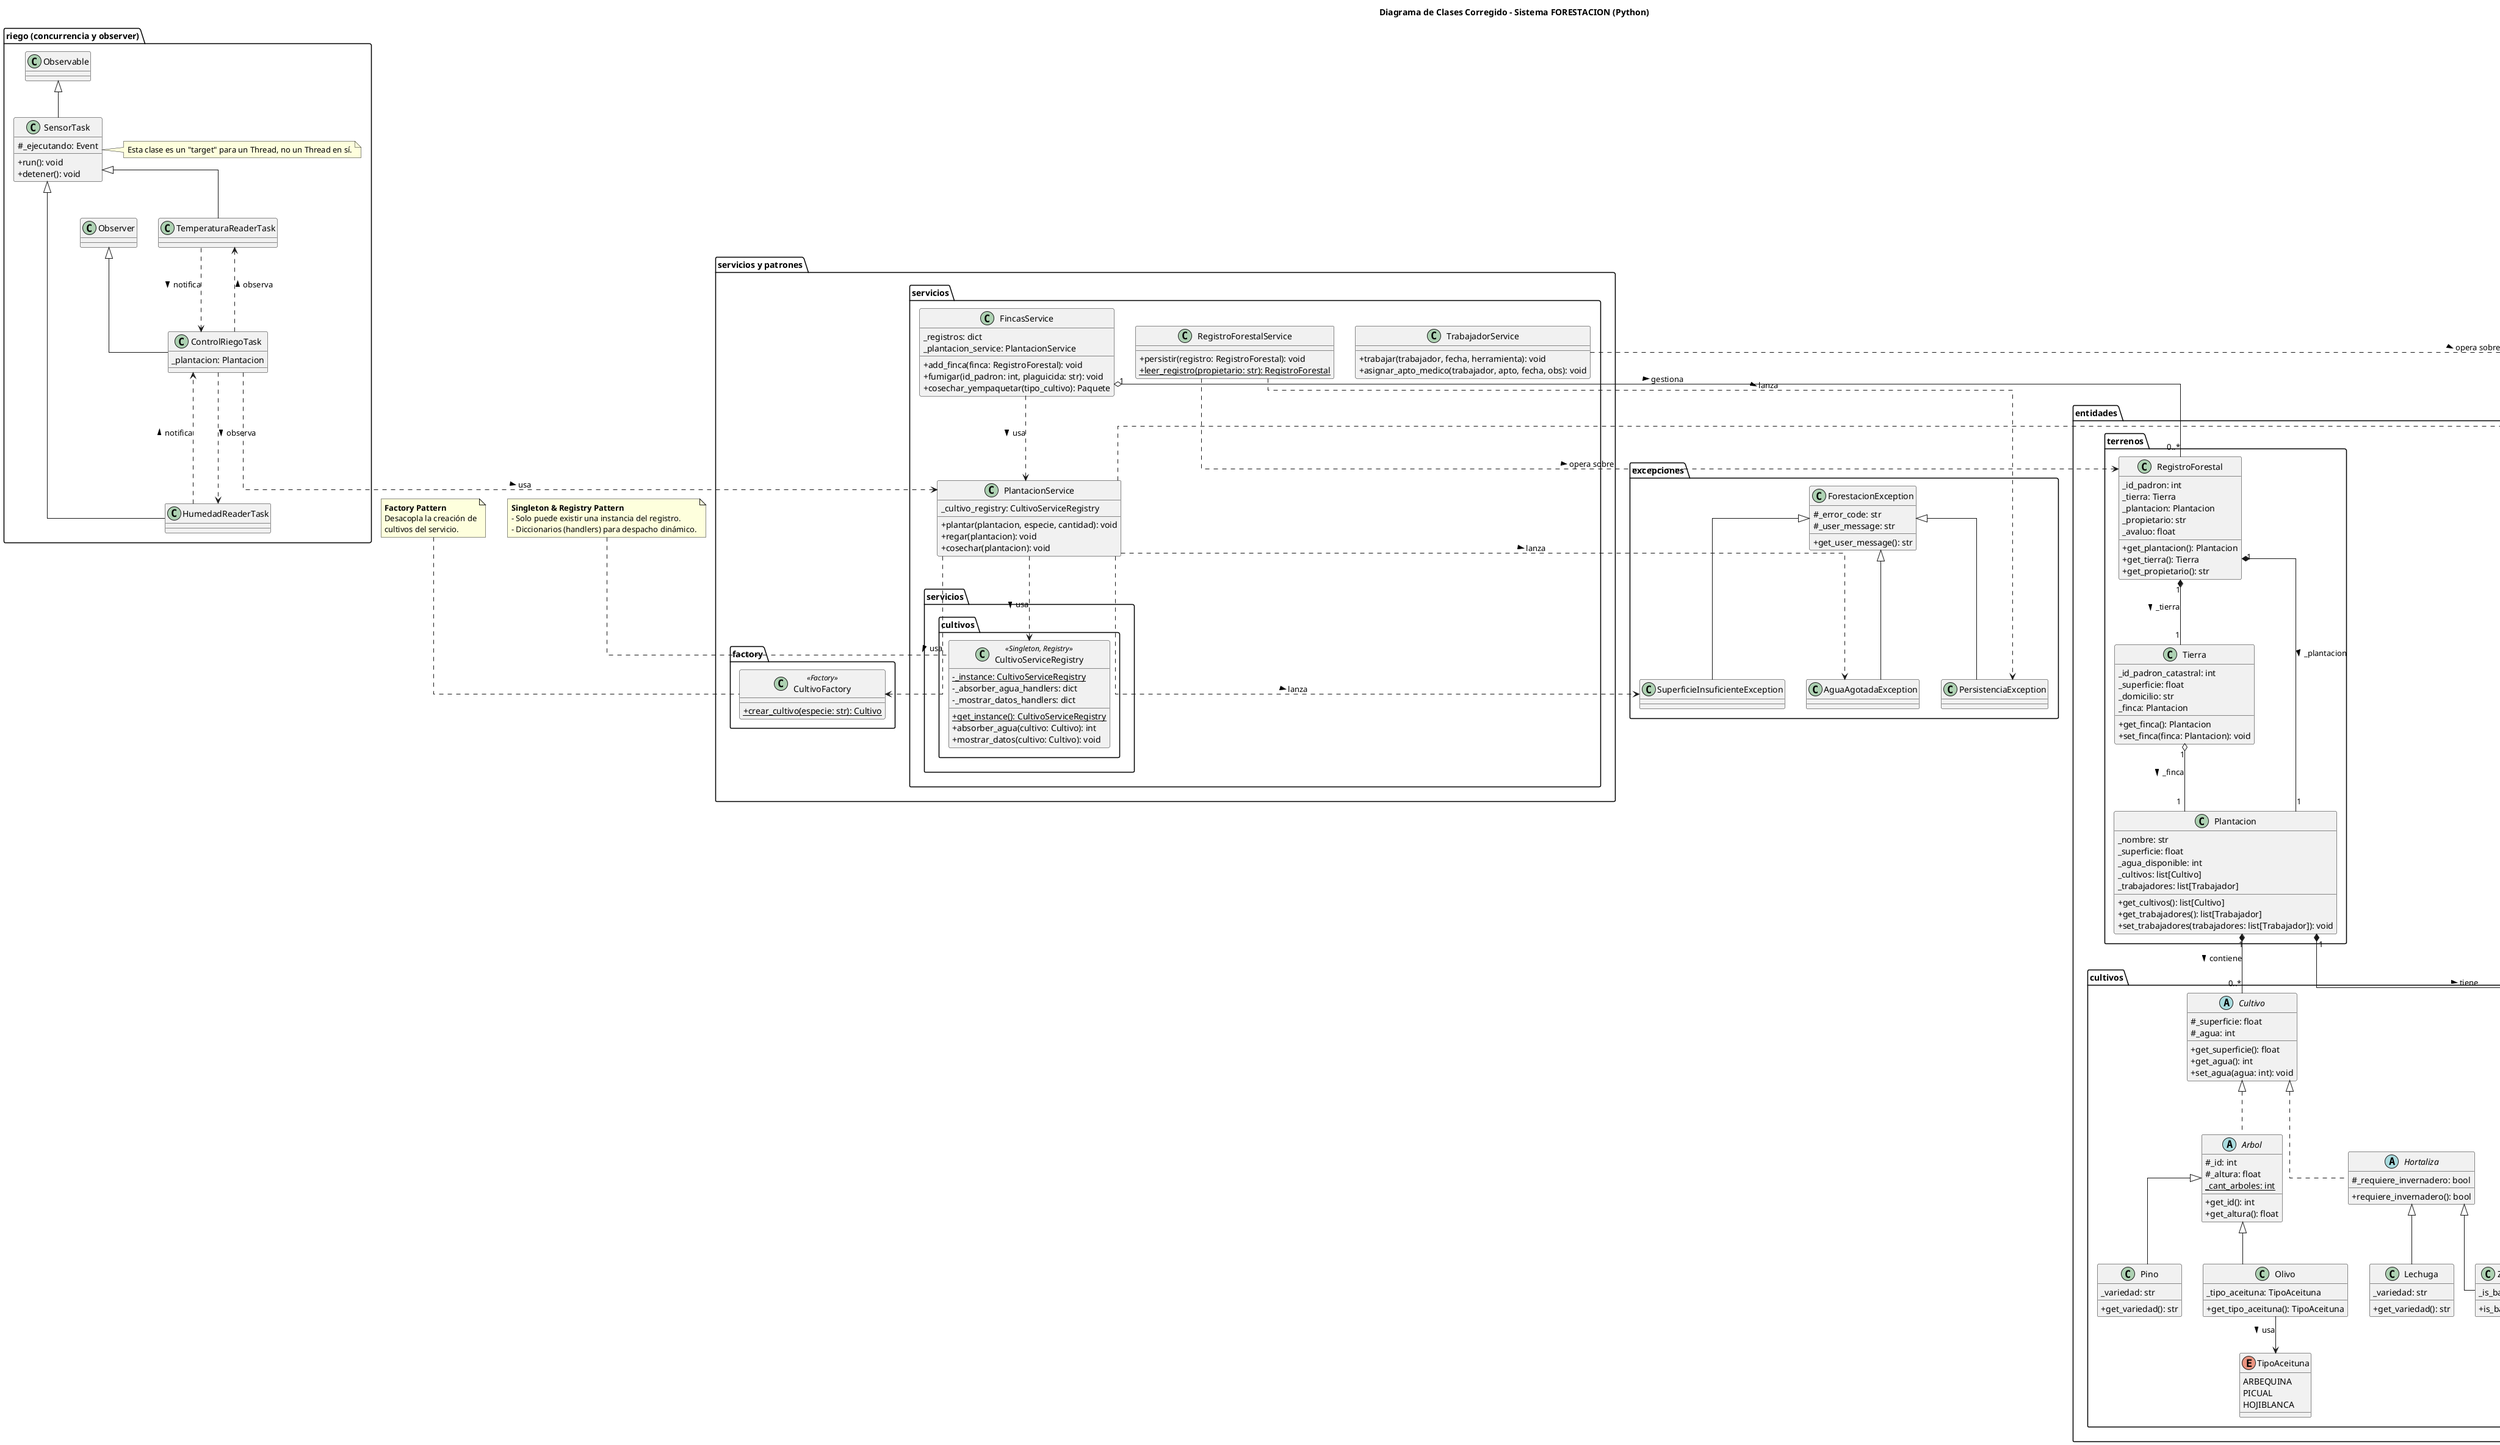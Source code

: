 @startuml diagramaClases
title Diagrama de Clases Corregido - Sistema FORESTACION (Python)
skinparam classAttributeIconSize 0
skinparam linetype ortho

' ===== PAQUETE ENTIDADES - CULTIVOS =====
package "entidades.cultivos" {
    abstract class Cultivo {
        #_superficie: float
        #_agua: int
        +get_superficie(): float
        +get_agua(): int
        +set_agua(agua: int): void
    }

    abstract class Arbol {
        #_id: int
        #_altura: float
        {static} _cant_arboles: int
        +get_id(): int
        +get_altura(): float
    }

    abstract class Hortaliza {
        #_requiere_invernadero: bool
        +requiere_invernadero(): bool
    }

    class Pino {
        _variedad: str
        +get_variedad(): str
    }

    class Olivo {
        _tipo_aceituna: TipoAceituna
        +get_tipo_aceituna(): TipoAceituna
    }

    class Lechuga {
        _variedad: str
        +get_variedad(): str
    }

    class Zanahoria {
        _is_baby: bool
        +is_baby(): bool
    }

    enum TipoAceituna {
        ARBEQUINA
        PICUAL
        HOJIBLANCA
    }
}

' ===== PAQUETE ENTIDADES - TERRENOS =====
package "entidades.terrenos" {
    class Tierra {
        _id_padron_catastral: int
        _superficie: float
        _domicilio: str
        _finca: Plantacion
        +get_finca(): Plantacion
        +set_finca(finca: Plantacion): void
    }

    class Plantacion {
        _nombre: str
        _superficie: float
        _agua_disponible: int
        _cultivos: list[Cultivo]
        _trabajadores: list[Trabajador]
        +get_cultivos(): list[Cultivo]
        +get_trabajadores(): list[Trabajador]
        +set_trabajadores(trabajadores: list[Trabajador]): void
    }

    class RegistroForestal {
        _id_padron: int
        _tierra: Tierra
        _plantacion: Plantacion
        _propietario: str
        _avaluo: float
        +get_plantacion(): Plantacion
        +get_tierra(): Tierra
        +get_propietario(): str
    }
}

' ===== PAQUETE ENTIDADES - PERSONAL =====
package "entidades.personal" {
    class Trabajador {
        _dni: int
        _nombre: str
        _apto_medico: AptoMedico
        _tareas: list[Tarea]
        +get_nombre(): str
        +get_apto_medico(): AptoMedico
        +set_apto_medico(apto: AptoMedico): void
    }

    class AptoMedico {
        _apto: bool
        _fecha_emision: date
        _observaciones: str
        +esta_apto(): bool
    }

    class Tarea {
        _id: int
        _fecha: date
        _descripcion: str
        _estado: bool
        +is_completada(): bool
        +set_completada(estado: bool): void
    }

    class Herramienta {
        _id_herramienta: int
        _nombre: str
        _certificado_hys: bool
        +is_operativa(): bool
    }
}

' ===== PAQUETE EXCEPCIONES =====
package "excepciones" {
    class ForestacionException {
        #_error_code: str
        #_user_message: str
        +get_user_message(): str
    }
    class SuperficieInsuficienteException {}
    class AguaAgotadaException {}
    class PersistenciaException {}
}

' ===== PAQUETE SERVICIOS Y PATRONES =====
package "servicios y patrones" {
    package "factory" {
        class CultivoFactory <<Factory>> {
            +{static} crear_cultivo(especie: str): Cultivo
        }
    }

    package "servicios" {
        class PlantacionService {
            _cultivo_registry: CultivoServiceRegistry
            +plantar(plantacion, especie, cantidad): void
            +regar(plantacion): void
            +cosechar(plantacion): void
        }

        class FincasService {
            _registros: dict
            _plantacion_service: PlantacionService
            +add_finca(finca: RegistroForestal): void
            +fumigar(id_padron: int, plaguicida: str): void
            +cosechar_yempaquetar(tipo_cultivo): Paquete
        }

        class RegistroForestalService {
            +persistir(registro: RegistroForestal): void
            +{static} leer_registro(propietario: str): RegistroForestal
        }

        class TrabajadorService {
            +trabajar(trabajador, fecha, herramienta): void
            +asignar_apto_medico(trabajador, apto, fecha, obs): void
        }

        package "servicios.cultivos" {
             class CultivoServiceRegistry <<Singleton, Registry>> {
                -{static} _instance: CultivoServiceRegistry
                -_absorber_agua_handlers: dict
                -_mostrar_datos_handlers: dict
                +{static} get_instance(): CultivoServiceRegistry
                +absorber_agua(cultivo: Cultivo): int
                +mostrar_datos(cultivo: Cultivo): void
            }
        }
    }
}

' ===== PAQUETE RIEGO (Observer) =====
package "riego (concurrencia y observer)" {
    class SensorTask {
        #_ejecutando: Event
        +run(): void
        +detener(): void
    }
    note right of SensorTask: Esta clase es un "target" para un Thread, no un Thread en sí.
    Observable <|-- SensorTask

    class TemperaturaReaderTask {}
    class HumedadReaderTask {}

    SensorTask <|-- TemperaturaReaderTask
    SensorTask <|-- HumedadReaderTask

    class ControlRiegoTask {
        _plantacion: Plantacion
    }
    Observer <|-- ControlRiegoTask
}

' ===== RELACIONES DE HERENCIA =====
Cultivo <|.. Arbol
Cultivo <|.. Hortaliza
Arbol <|-- Pino
Arbol <|-- Olivo
Hortaliza <|-- Lechuga
Hortaliza <|-- Zanahoria

ForestacionException <|-- SuperficieInsuficienteException
ForestacionException <|-- AguaAgotadaException
ForestacionException <|-- PersistenciaException

' ===== RELACIONES DE COMPOSICIÓN/AGREGACIÓN =====
Plantacion "1" *-- "0..*" Cultivo : contiene >
Plantacion "1" *-- "0..*" Trabajador : tiene >
Tierra "1" o-- "1" Plantacion : _finca >
RegistroForestal "1" *-- "1" Tierra : _tierra >
RegistroForestal "1" *-- "1" Plantacion : _plantacion >
Trabajador "1" *-- "1" AptoMedico : _apto_medico >
Trabajador "1" *-- "0..*" Tarea : _tareas >
Olivo --> TipoAceituna : usa >

' ===== RELACIONES DE DEPENDENCIA =====
PlantacionService ..> CultivoFactory : usa >
PlantacionService ..> CultivoServiceRegistry : usa >
PlantacionService ..> SuperficieInsuficienteException : lanza >
PlantacionService ..> AguaAgotadaException : lanza >

FincasService ..> PlantacionService : usa >
FincasService "1" o-- "0..*" RegistroForestal : gestiona >

RegistroForestalService ..> RegistroForestal : opera sobre >
RegistroForestalService ..> PersistenciaException : lanza >

TrabajadorService ..> Trabajador : opera sobre >

' Dependencias del patrón Observer
ControlRiegoTask .[dashed].> TemperaturaReaderTask : observa >
ControlRiegoTask .[dashed].> HumedadReaderTask : observa >
TemperaturaReaderTask .[dashed].> ControlRiegoTask : notifica >
HumedadReaderTask .[dashed].> ControlRiegoTask : notifica >
ControlRiegoTask ..> PlantacionService : usa >

note top of CultivoServiceRegistry
  <b>Singleton & Registry Pattern</b>
  - Solo puede existir una instancia del registro.
  - Diccionarios (handlers) para despacho dinámico.
end note

note right of PlantacionService
  <b>Inyección de Dependencia</b>
  Recibe la instancia del Registry
  en su constructor.
end note

note top of CultivoFactory
  <b>Factory Pattern</b>
  Desacopla la creación de
  cultivos del servicio.
end note

@enduml